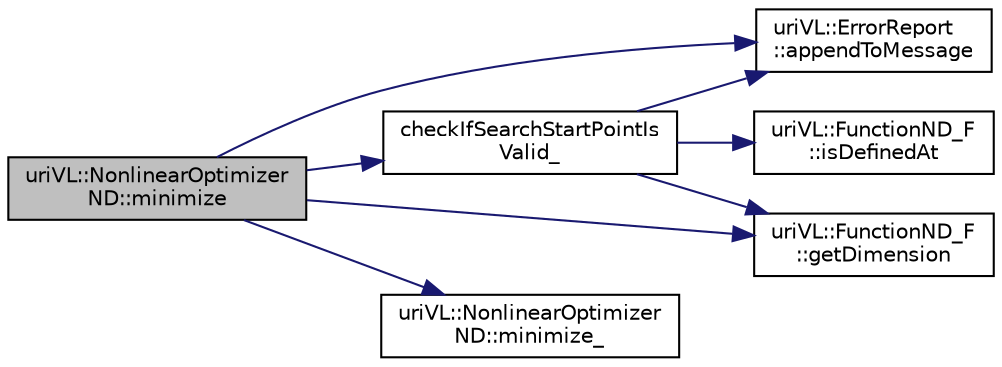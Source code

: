 digraph "uriVL::NonlinearOptimizerND::minimize"
{
  edge [fontname="Helvetica",fontsize="10",labelfontname="Helvetica",labelfontsize="10"];
  node [fontname="Helvetica",fontsize="10",shape=record];
  rankdir="LR";
  Node1 [label="uriVL::NonlinearOptimizer\lND::minimize",height=0.2,width=0.4,color="black", fillcolor="grey75", style="filled", fontcolor="black"];
  Node1 -> Node2 [color="midnightblue",fontsize="10",style="solid",fontname="Helvetica"];
  Node2 [label="uriVL::ErrorReport\l::appendToMessage",height=0.2,width=0.4,color="black", fillcolor="white", style="filled",URL="$classuriVL_1_1ErrorReport.html#a65100d12091947d1df26c38f48058569",tooltip="Appends a string to the error message. "];
  Node1 -> Node3 [color="midnightblue",fontsize="10",style="solid",fontname="Helvetica"];
  Node3 [label="checkIfSearchStartPointIs\lValid_",height=0.2,width=0.4,color="black", fillcolor="white", style="filled",URL="$NonlinearOptimizerND_8cpp.html#a750def98d80f77ab78d50fd8aa464422"];
  Node3 -> Node2 [color="midnightblue",fontsize="10",style="solid",fontname="Helvetica"];
  Node3 -> Node4 [color="midnightblue",fontsize="10",style="solid",fontname="Helvetica"];
  Node4 [label="uriVL::FunctionND_F\l::getDimension",height=0.2,width=0.4,color="black", fillcolor="white", style="filled",URL="$classuriVL_1_1FunctionND__F.html#a6e9a068dcd836b4be5657c4fd9136e6d",tooltip="Returns the dimension of this function&#39;s domain. "];
  Node3 -> Node5 [color="midnightblue",fontsize="10",style="solid",fontname="Helvetica"];
  Node5 [label="uriVL::FunctionND_F\l::isDefinedAt",height=0.2,width=0.4,color="black", fillcolor="white", style="filled",URL="$classuriVL_1_1FunctionND__F.html#ac816897b81906d88e657e22f633b1e60",tooltip="Indicates whther a point is within the domain of definition of this function. "];
  Node1 -> Node4 [color="midnightblue",fontsize="10",style="solid",fontname="Helvetica"];
  Node1 -> Node6 [color="midnightblue",fontsize="10",style="solid",fontname="Helvetica"];
  Node6 [label="uriVL::NonlinearOptimizer\lND::minimize_",height=0.2,width=0.4,color="black", fillcolor="white", style="filled",URL="$classuriVL_1_1NonlinearOptimizerND.html#abec2040571054233fc6a27eb4663c91c",tooltip="Finds a (local) minimum for a double function over a specific range. "];
}
